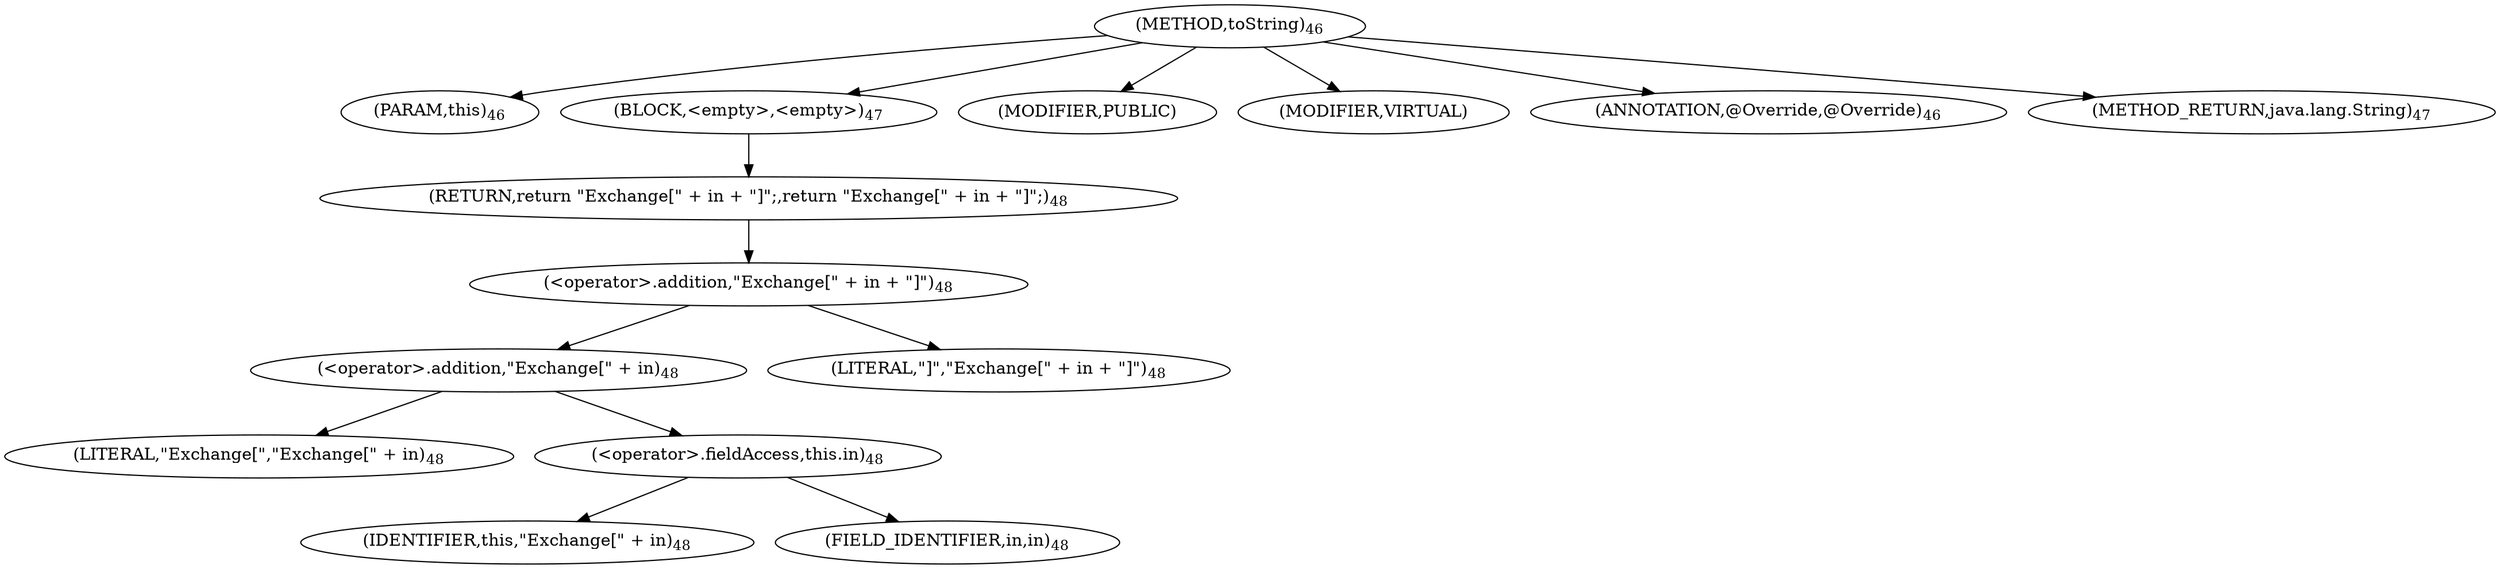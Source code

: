 digraph "toString" {  
"121" [label = <(METHOD,toString)<SUB>46</SUB>> ]
"122" [label = <(PARAM,this)<SUB>46</SUB>> ]
"123" [label = <(BLOCK,&lt;empty&gt;,&lt;empty&gt;)<SUB>47</SUB>> ]
"124" [label = <(RETURN,return &quot;Exchange[&quot; + in + &quot;]&quot;;,return &quot;Exchange[&quot; + in + &quot;]&quot;;)<SUB>48</SUB>> ]
"125" [label = <(&lt;operator&gt;.addition,&quot;Exchange[&quot; + in + &quot;]&quot;)<SUB>48</SUB>> ]
"126" [label = <(&lt;operator&gt;.addition,&quot;Exchange[&quot; + in)<SUB>48</SUB>> ]
"127" [label = <(LITERAL,&quot;Exchange[&quot;,&quot;Exchange[&quot; + in)<SUB>48</SUB>> ]
"128" [label = <(&lt;operator&gt;.fieldAccess,this.in)<SUB>48</SUB>> ]
"129" [label = <(IDENTIFIER,this,&quot;Exchange[&quot; + in)<SUB>48</SUB>> ]
"130" [label = <(FIELD_IDENTIFIER,in,in)<SUB>48</SUB>> ]
"131" [label = <(LITERAL,&quot;]&quot;,&quot;Exchange[&quot; + in + &quot;]&quot;)<SUB>48</SUB>> ]
"132" [label = <(MODIFIER,PUBLIC)> ]
"133" [label = <(MODIFIER,VIRTUAL)> ]
"134" [label = <(ANNOTATION,@Override,@Override)<SUB>46</SUB>> ]
"135" [label = <(METHOD_RETURN,java.lang.String)<SUB>47</SUB>> ]
  "121" -> "122" 
  "121" -> "123" 
  "121" -> "132" 
  "121" -> "133" 
  "121" -> "134" 
  "121" -> "135" 
  "123" -> "124" 
  "124" -> "125" 
  "125" -> "126" 
  "125" -> "131" 
  "126" -> "127" 
  "126" -> "128" 
  "128" -> "129" 
  "128" -> "130" 
}
